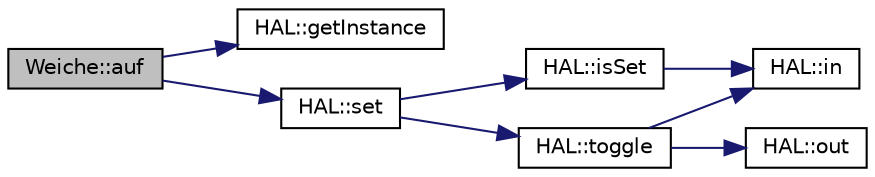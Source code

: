 digraph "Weiche::auf"
{
  edge [fontname="Helvetica",fontsize="10",labelfontname="Helvetica",labelfontsize="10"];
  node [fontname="Helvetica",fontsize="10",shape=record];
  rankdir="LR";
  Node1 [label="Weiche::auf",height=0.2,width=0.4,color="black", fillcolor="grey75", style="filled" fontcolor="black"];
  Node1 -> Node2 [color="midnightblue",fontsize="10",style="solid",fontname="Helvetica"];
  Node2 [label="HAL::getInstance",height=0.2,width=0.4,color="black", fillcolor="white", style="filled",URL="$class_h_a_l.html#a16c6da333746b6c43268051a96ed8eae"];
  Node1 -> Node3 [color="midnightblue",fontsize="10",style="solid",fontname="Helvetica"];
  Node3 [label="HAL::set",height=0.2,width=0.4,color="black", fillcolor="white", style="filled",URL="$class_h_a_l.html#a18858af674f3a3caf6d10dfabbde265c"];
  Node3 -> Node4 [color="midnightblue",fontsize="10",style="solid",fontname="Helvetica"];
  Node4 [label="HAL::isSet",height=0.2,width=0.4,color="black", fillcolor="white", style="filled",URL="$class_h_a_l.html#a18077f070cc378fff4a13d1a799385c5"];
  Node4 -> Node5 [color="midnightblue",fontsize="10",style="solid",fontname="Helvetica"];
  Node5 [label="HAL::in",height=0.2,width=0.4,color="black", fillcolor="white", style="filled",URL="$class_h_a_l.html#ac8f92254b23b94d7b424cdcaccc9981a"];
  Node3 -> Node6 [color="midnightblue",fontsize="10",style="solid",fontname="Helvetica"];
  Node6 [label="HAL::toggle",height=0.2,width=0.4,color="black", fillcolor="white", style="filled",URL="$class_h_a_l.html#a021d96724f06e21abc60b5243411d0e8"];
  Node6 -> Node5 [color="midnightblue",fontsize="10",style="solid",fontname="Helvetica"];
  Node6 -> Node7 [color="midnightblue",fontsize="10",style="solid",fontname="Helvetica"];
  Node7 [label="HAL::out",height=0.2,width=0.4,color="black", fillcolor="white", style="filled",URL="$class_h_a_l.html#a276e92a943c7a0fa833d61c8181cc5cd"];
}
